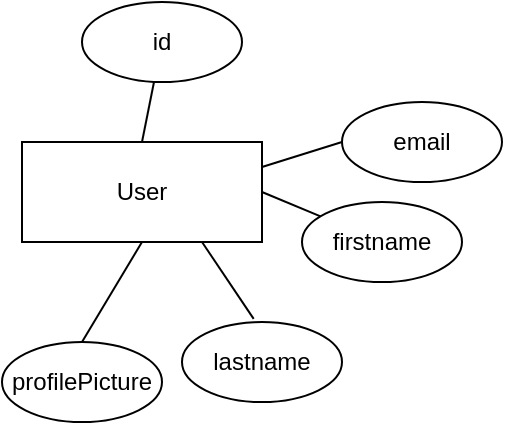 <mxfile version="28.2.3">
  <diagram name="Page-1" id="M1b_SSH262KM_gCrv3iD">
    <mxGraphModel dx="541" dy="373" grid="1" gridSize="10" guides="1" tooltips="1" connect="1" arrows="1" fold="1" page="1" pageScale="1" pageWidth="850" pageHeight="1100" math="0" shadow="0">
      <root>
        <mxCell id="0" />
        <mxCell id="1" parent="0" />
        <mxCell id="Ds--RXpLd-UvwMyHQC07-1" value="User" style="rounded=0;whiteSpace=wrap;html=1;" parent="1" vertex="1">
          <mxGeometry x="370" y="310" width="120" height="50" as="geometry" />
        </mxCell>
        <mxCell id="5pMmQ2T5jr19oePLC_a3-2" value="" style="endArrow=none;html=1;rounded=0;exitX=0.5;exitY=0;exitDx=0;exitDy=0;" edge="1" parent="1" source="Ds--RXpLd-UvwMyHQC07-1" target="5pMmQ2T5jr19oePLC_a3-3">
          <mxGeometry width="50" height="50" relative="1" as="geometry">
            <mxPoint x="400" y="350" as="sourcePoint" />
            <mxPoint x="430" y="240" as="targetPoint" />
          </mxGeometry>
        </mxCell>
        <mxCell id="5pMmQ2T5jr19oePLC_a3-3" value="id" style="ellipse;whiteSpace=wrap;html=1;" vertex="1" parent="1">
          <mxGeometry x="400" y="240" width="80" height="40" as="geometry" />
        </mxCell>
        <mxCell id="5pMmQ2T5jr19oePLC_a3-4" value="email" style="ellipse;whiteSpace=wrap;html=1;" vertex="1" parent="1">
          <mxGeometry x="530" y="290" width="80" height="40" as="geometry" />
        </mxCell>
        <mxCell id="5pMmQ2T5jr19oePLC_a3-5" value="firstname" style="ellipse;whiteSpace=wrap;html=1;" vertex="1" parent="1">
          <mxGeometry x="510" y="340" width="80" height="40" as="geometry" />
        </mxCell>
        <mxCell id="5pMmQ2T5jr19oePLC_a3-7" value="lastname" style="ellipse;whiteSpace=wrap;html=1;" vertex="1" parent="1">
          <mxGeometry x="450" y="400" width="80" height="40" as="geometry" />
        </mxCell>
        <mxCell id="5pMmQ2T5jr19oePLC_a3-8" value="profilePicture" style="ellipse;whiteSpace=wrap;html=1;" vertex="1" parent="1">
          <mxGeometry x="360" y="410" width="80" height="40" as="geometry" />
        </mxCell>
        <mxCell id="5pMmQ2T5jr19oePLC_a3-10" value="" style="endArrow=none;html=1;rounded=0;exitX=0.5;exitY=0;exitDx=0;exitDy=0;" edge="1" parent="1" source="5pMmQ2T5jr19oePLC_a3-8">
          <mxGeometry width="50" height="50" relative="1" as="geometry">
            <mxPoint x="400" y="370" as="sourcePoint" />
            <mxPoint x="430" y="360" as="targetPoint" />
          </mxGeometry>
        </mxCell>
        <mxCell id="5pMmQ2T5jr19oePLC_a3-11" value="" style="endArrow=none;html=1;rounded=0;exitX=0.75;exitY=1;exitDx=0;exitDy=0;entryX=0.448;entryY=-0.039;entryDx=0;entryDy=0;entryPerimeter=0;" edge="1" parent="1" source="Ds--RXpLd-UvwMyHQC07-1" target="5pMmQ2T5jr19oePLC_a3-7">
          <mxGeometry width="50" height="50" relative="1" as="geometry">
            <mxPoint x="400" y="370" as="sourcePoint" />
            <mxPoint x="450" y="320" as="targetPoint" />
          </mxGeometry>
        </mxCell>
        <mxCell id="5pMmQ2T5jr19oePLC_a3-12" value="" style="endArrow=none;html=1;rounded=0;entryX=1;entryY=0.5;entryDx=0;entryDy=0;" edge="1" parent="1" source="5pMmQ2T5jr19oePLC_a3-5" target="Ds--RXpLd-UvwMyHQC07-1">
          <mxGeometry width="50" height="50" relative="1" as="geometry">
            <mxPoint x="400" y="370" as="sourcePoint" />
            <mxPoint x="450" y="320" as="targetPoint" />
          </mxGeometry>
        </mxCell>
        <mxCell id="5pMmQ2T5jr19oePLC_a3-13" value="" style="endArrow=none;html=1;rounded=0;entryX=1;entryY=0.25;entryDx=0;entryDy=0;exitX=0;exitY=0.5;exitDx=0;exitDy=0;" edge="1" parent="1" source="5pMmQ2T5jr19oePLC_a3-4" target="Ds--RXpLd-UvwMyHQC07-1">
          <mxGeometry width="50" height="50" relative="1" as="geometry">
            <mxPoint x="400" y="370" as="sourcePoint" />
            <mxPoint x="450" y="320" as="targetPoint" />
          </mxGeometry>
        </mxCell>
      </root>
    </mxGraphModel>
  </diagram>
</mxfile>
